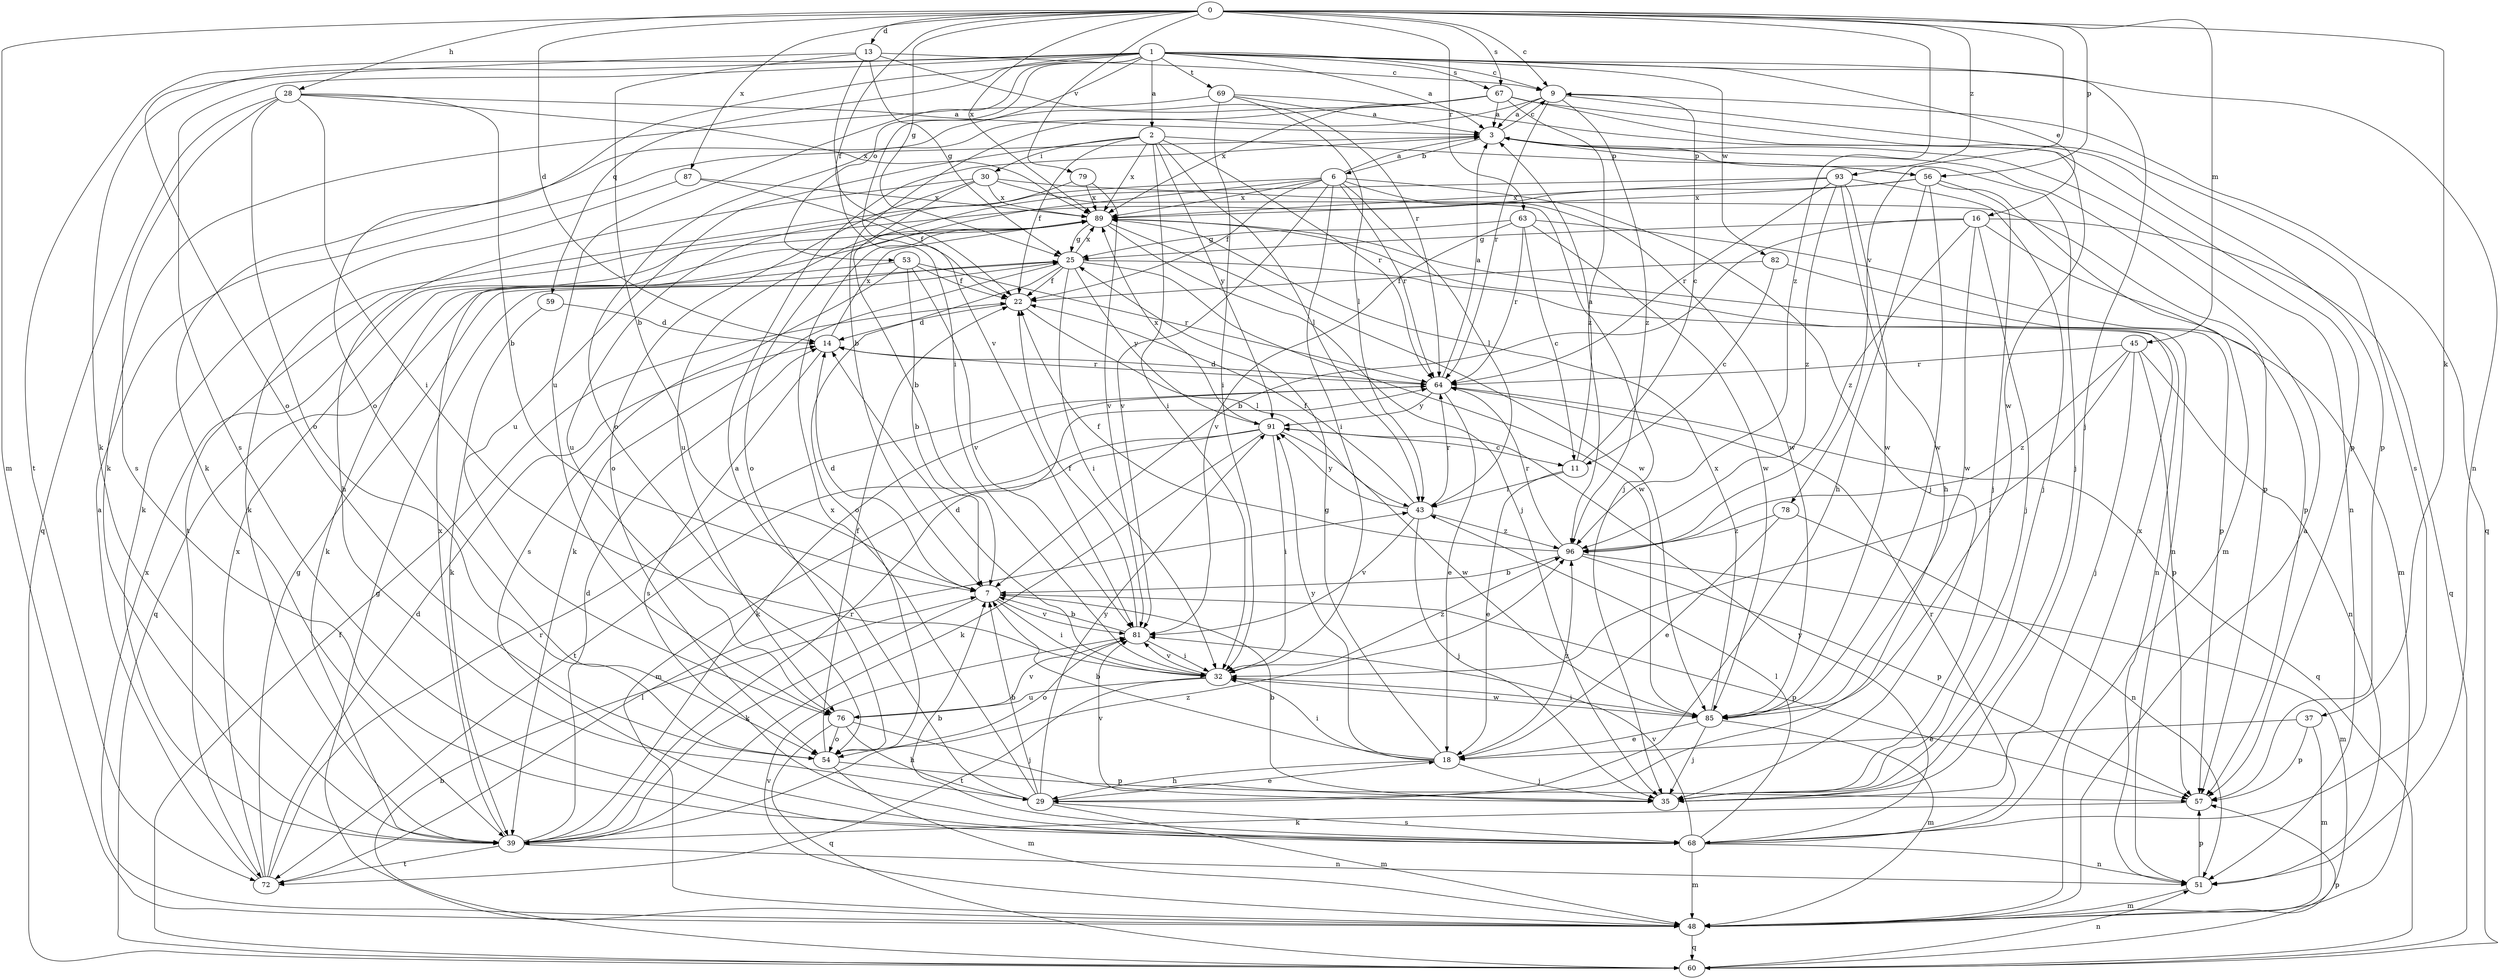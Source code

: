 strict digraph  {
0;
1;
2;
3;
6;
7;
9;
11;
13;
14;
16;
18;
22;
25;
28;
29;
30;
32;
35;
37;
39;
43;
45;
48;
51;
53;
54;
56;
57;
59;
60;
63;
64;
67;
68;
69;
72;
76;
78;
79;
81;
82;
85;
87;
89;
91;
93;
96;
0 -> 9  [label=c];
0 -> 13  [label=d];
0 -> 14  [label=d];
0 -> 22  [label=f];
0 -> 25  [label=g];
0 -> 28  [label=h];
0 -> 37  [label=k];
0 -> 45  [label=m];
0 -> 48  [label=m];
0 -> 56  [label=p];
0 -> 63  [label=r];
0 -> 67  [label=s];
0 -> 78  [label=v];
0 -> 79  [label=v];
0 -> 87  [label=x];
0 -> 89  [label=x];
0 -> 93  [label=z];
0 -> 96  [label=z];
1 -> 2  [label=a];
1 -> 3  [label=a];
1 -> 9  [label=c];
1 -> 16  [label=e];
1 -> 35  [label=j];
1 -> 39  [label=k];
1 -> 51  [label=n];
1 -> 53  [label=o];
1 -> 54  [label=o];
1 -> 59  [label=q];
1 -> 67  [label=s];
1 -> 68  [label=s];
1 -> 69  [label=t];
1 -> 72  [label=t];
1 -> 76  [label=u];
1 -> 81  [label=v];
1 -> 82  [label=w];
2 -> 22  [label=f];
2 -> 30  [label=i];
2 -> 32  [label=i];
2 -> 43  [label=l];
2 -> 56  [label=p];
2 -> 64  [label=r];
2 -> 76  [label=u];
2 -> 89  [label=x];
2 -> 91  [label=y];
3 -> 6  [label=b];
3 -> 9  [label=c];
3 -> 35  [label=j];
3 -> 51  [label=n];
3 -> 56  [label=p];
6 -> 3  [label=a];
6 -> 22  [label=f];
6 -> 32  [label=i];
6 -> 35  [label=j];
6 -> 39  [label=k];
6 -> 43  [label=l];
6 -> 54  [label=o];
6 -> 64  [label=r];
6 -> 81  [label=v];
6 -> 85  [label=w];
6 -> 89  [label=x];
7 -> 14  [label=d];
7 -> 32  [label=i];
7 -> 39  [label=k];
7 -> 57  [label=p];
7 -> 81  [label=v];
9 -> 3  [label=a];
9 -> 7  [label=b];
9 -> 60  [label=q];
9 -> 64  [label=r];
9 -> 68  [label=s];
9 -> 96  [label=z];
11 -> 3  [label=a];
11 -> 9  [label=c];
11 -> 18  [label=e];
11 -> 43  [label=l];
13 -> 7  [label=b];
13 -> 9  [label=c];
13 -> 25  [label=g];
13 -> 32  [label=i];
13 -> 54  [label=o];
13 -> 64  [label=r];
14 -> 64  [label=r];
14 -> 68  [label=s];
14 -> 89  [label=x];
16 -> 7  [label=b];
16 -> 25  [label=g];
16 -> 35  [label=j];
16 -> 57  [label=p];
16 -> 60  [label=q];
16 -> 85  [label=w];
16 -> 96  [label=z];
18 -> 7  [label=b];
18 -> 25  [label=g];
18 -> 29  [label=h];
18 -> 32  [label=i];
18 -> 35  [label=j];
18 -> 91  [label=y];
18 -> 96  [label=z];
22 -> 14  [label=d];
22 -> 43  [label=l];
25 -> 22  [label=f];
25 -> 32  [label=i];
25 -> 39  [label=k];
25 -> 51  [label=n];
25 -> 54  [label=o];
25 -> 60  [label=q];
25 -> 85  [label=w];
25 -> 89  [label=x];
25 -> 91  [label=y];
28 -> 3  [label=a];
28 -> 7  [label=b];
28 -> 32  [label=i];
28 -> 54  [label=o];
28 -> 60  [label=q];
28 -> 68  [label=s];
28 -> 89  [label=x];
29 -> 3  [label=a];
29 -> 7  [label=b];
29 -> 18  [label=e];
29 -> 48  [label=m];
29 -> 68  [label=s];
29 -> 89  [label=x];
29 -> 91  [label=y];
30 -> 7  [label=b];
30 -> 29  [label=h];
30 -> 35  [label=j];
30 -> 54  [label=o];
30 -> 57  [label=p];
30 -> 89  [label=x];
32 -> 14  [label=d];
32 -> 72  [label=t];
32 -> 76  [label=u];
32 -> 81  [label=v];
32 -> 85  [label=w];
32 -> 96  [label=z];
35 -> 7  [label=b];
35 -> 81  [label=v];
37 -> 18  [label=e];
37 -> 48  [label=m];
37 -> 57  [label=p];
39 -> 14  [label=d];
39 -> 51  [label=n];
39 -> 64  [label=r];
39 -> 72  [label=t];
39 -> 89  [label=x];
39 -> 96  [label=z];
43 -> 22  [label=f];
43 -> 35  [label=j];
43 -> 64  [label=r];
43 -> 81  [label=v];
43 -> 91  [label=y];
43 -> 96  [label=z];
45 -> 32  [label=i];
45 -> 35  [label=j];
45 -> 51  [label=n];
45 -> 57  [label=p];
45 -> 64  [label=r];
45 -> 96  [label=z];
48 -> 3  [label=a];
48 -> 25  [label=g];
48 -> 60  [label=q];
48 -> 81  [label=v];
48 -> 89  [label=x];
51 -> 48  [label=m];
51 -> 57  [label=p];
53 -> 7  [label=b];
53 -> 22  [label=f];
53 -> 39  [label=k];
53 -> 64  [label=r];
53 -> 68  [label=s];
53 -> 81  [label=v];
54 -> 22  [label=f];
54 -> 48  [label=m];
54 -> 57  [label=p];
56 -> 29  [label=h];
56 -> 35  [label=j];
56 -> 48  [label=m];
56 -> 72  [label=t];
56 -> 85  [label=w];
56 -> 89  [label=x];
57 -> 39  [label=k];
59 -> 14  [label=d];
59 -> 39  [label=k];
60 -> 7  [label=b];
60 -> 22  [label=f];
60 -> 51  [label=n];
60 -> 57  [label=p];
63 -> 11  [label=c];
63 -> 25  [label=g];
63 -> 48  [label=m];
63 -> 64  [label=r];
63 -> 81  [label=v];
63 -> 85  [label=w];
64 -> 3  [label=a];
64 -> 14  [label=d];
64 -> 18  [label=e];
64 -> 39  [label=k];
64 -> 60  [label=q];
64 -> 91  [label=y];
67 -> 3  [label=a];
67 -> 39  [label=k];
67 -> 54  [label=o];
67 -> 57  [label=p];
67 -> 85  [label=w];
67 -> 89  [label=x];
67 -> 96  [label=z];
68 -> 7  [label=b];
68 -> 43  [label=l];
68 -> 48  [label=m];
68 -> 51  [label=n];
68 -> 64  [label=r];
68 -> 81  [label=v];
68 -> 89  [label=x];
68 -> 91  [label=y];
69 -> 3  [label=a];
69 -> 32  [label=i];
69 -> 39  [label=k];
69 -> 43  [label=l];
69 -> 57  [label=p];
72 -> 3  [label=a];
72 -> 14  [label=d];
72 -> 25  [label=g];
72 -> 43  [label=l];
72 -> 64  [label=r];
72 -> 89  [label=x];
76 -> 29  [label=h];
76 -> 35  [label=j];
76 -> 54  [label=o];
76 -> 60  [label=q];
76 -> 81  [label=v];
78 -> 18  [label=e];
78 -> 51  [label=n];
78 -> 96  [label=z];
79 -> 76  [label=u];
79 -> 81  [label=v];
79 -> 89  [label=x];
81 -> 7  [label=b];
81 -> 22  [label=f];
81 -> 32  [label=i];
81 -> 54  [label=o];
82 -> 11  [label=c];
82 -> 22  [label=f];
82 -> 57  [label=p];
85 -> 18  [label=e];
85 -> 32  [label=i];
85 -> 35  [label=j];
85 -> 48  [label=m];
85 -> 89  [label=x];
87 -> 22  [label=f];
87 -> 39  [label=k];
87 -> 89  [label=x];
89 -> 25  [label=g];
89 -> 35  [label=j];
89 -> 51  [label=n];
89 -> 85  [label=w];
91 -> 11  [label=c];
91 -> 32  [label=i];
91 -> 39  [label=k];
91 -> 48  [label=m];
91 -> 72  [label=t];
91 -> 85  [label=w];
91 -> 89  [label=x];
93 -> 29  [label=h];
93 -> 35  [label=j];
93 -> 64  [label=r];
93 -> 76  [label=u];
93 -> 85  [label=w];
93 -> 89  [label=x];
93 -> 96  [label=z];
96 -> 7  [label=b];
96 -> 22  [label=f];
96 -> 48  [label=m];
96 -> 57  [label=p];
96 -> 64  [label=r];
}
